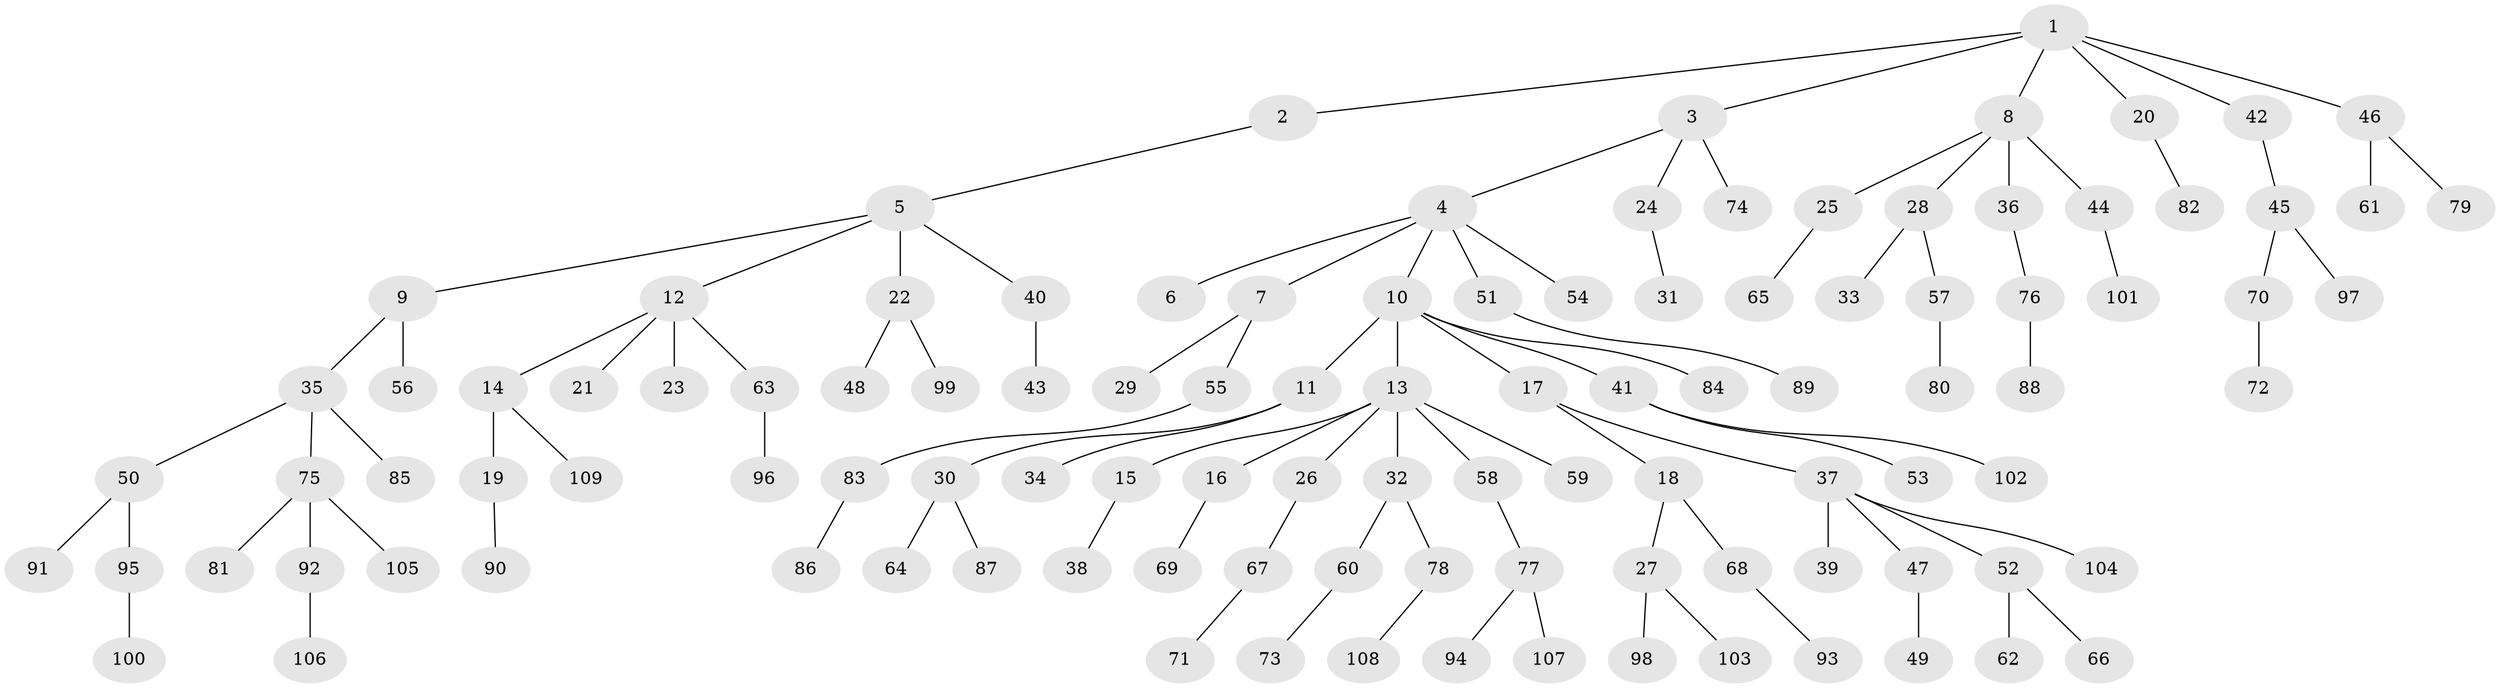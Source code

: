 // Generated by graph-tools (version 1.1) at 2025/15/03/09/25 04:15:34]
// undirected, 109 vertices, 108 edges
graph export_dot {
graph [start="1"]
  node [color=gray90,style=filled];
  1;
  2;
  3;
  4;
  5;
  6;
  7;
  8;
  9;
  10;
  11;
  12;
  13;
  14;
  15;
  16;
  17;
  18;
  19;
  20;
  21;
  22;
  23;
  24;
  25;
  26;
  27;
  28;
  29;
  30;
  31;
  32;
  33;
  34;
  35;
  36;
  37;
  38;
  39;
  40;
  41;
  42;
  43;
  44;
  45;
  46;
  47;
  48;
  49;
  50;
  51;
  52;
  53;
  54;
  55;
  56;
  57;
  58;
  59;
  60;
  61;
  62;
  63;
  64;
  65;
  66;
  67;
  68;
  69;
  70;
  71;
  72;
  73;
  74;
  75;
  76;
  77;
  78;
  79;
  80;
  81;
  82;
  83;
  84;
  85;
  86;
  87;
  88;
  89;
  90;
  91;
  92;
  93;
  94;
  95;
  96;
  97;
  98;
  99;
  100;
  101;
  102;
  103;
  104;
  105;
  106;
  107;
  108;
  109;
  1 -- 2;
  1 -- 3;
  1 -- 8;
  1 -- 20;
  1 -- 42;
  1 -- 46;
  2 -- 5;
  3 -- 4;
  3 -- 24;
  3 -- 74;
  4 -- 6;
  4 -- 7;
  4 -- 10;
  4 -- 51;
  4 -- 54;
  5 -- 9;
  5 -- 12;
  5 -- 22;
  5 -- 40;
  7 -- 29;
  7 -- 55;
  8 -- 25;
  8 -- 28;
  8 -- 36;
  8 -- 44;
  9 -- 35;
  9 -- 56;
  10 -- 11;
  10 -- 13;
  10 -- 17;
  10 -- 41;
  10 -- 84;
  11 -- 30;
  11 -- 34;
  12 -- 14;
  12 -- 21;
  12 -- 23;
  12 -- 63;
  13 -- 15;
  13 -- 16;
  13 -- 26;
  13 -- 32;
  13 -- 58;
  13 -- 59;
  14 -- 19;
  14 -- 109;
  15 -- 38;
  16 -- 69;
  17 -- 18;
  17 -- 37;
  18 -- 27;
  18 -- 68;
  19 -- 90;
  20 -- 82;
  22 -- 48;
  22 -- 99;
  24 -- 31;
  25 -- 65;
  26 -- 67;
  27 -- 98;
  27 -- 103;
  28 -- 33;
  28 -- 57;
  30 -- 64;
  30 -- 87;
  32 -- 60;
  32 -- 78;
  35 -- 50;
  35 -- 75;
  35 -- 85;
  36 -- 76;
  37 -- 39;
  37 -- 47;
  37 -- 52;
  37 -- 104;
  40 -- 43;
  41 -- 53;
  41 -- 102;
  42 -- 45;
  44 -- 101;
  45 -- 70;
  45 -- 97;
  46 -- 61;
  46 -- 79;
  47 -- 49;
  50 -- 91;
  50 -- 95;
  51 -- 89;
  52 -- 62;
  52 -- 66;
  55 -- 83;
  57 -- 80;
  58 -- 77;
  60 -- 73;
  63 -- 96;
  67 -- 71;
  68 -- 93;
  70 -- 72;
  75 -- 81;
  75 -- 92;
  75 -- 105;
  76 -- 88;
  77 -- 94;
  77 -- 107;
  78 -- 108;
  83 -- 86;
  92 -- 106;
  95 -- 100;
}
